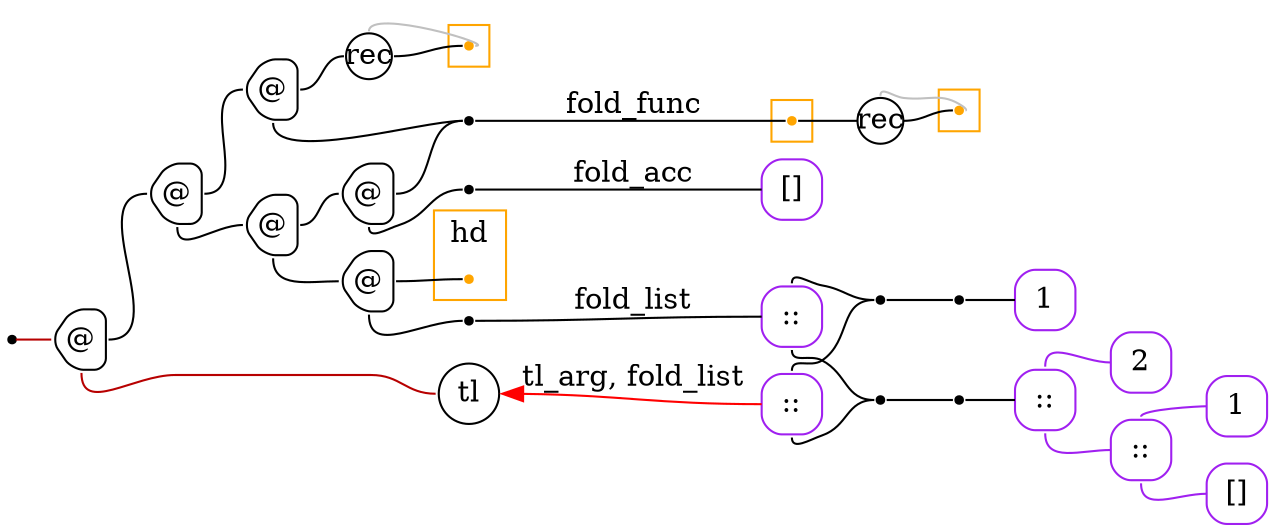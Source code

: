 digraph G {
  rankdir=LR;
  edge[arrowhead=none,arrowtail=none];
  node[fixedsize=true,shape=circle]
  size="9.201041666666667,5.219270833333334";
  labeldistance=0;
  nodesep=.175;
  ranksep=.175;

 nd1[shape=point];
   nd15[label="1",tooltip="nd15-ConstGraph",style=rounded,orientation=90,shape=square,width=.4,height=.4,color="purple"];
   nd21[label="2",tooltip="nd21-ConstGraph",style=rounded,orientation=90,shape=square,width=.4,height=.4,color="purple"];
   nd27[label="1",tooltip="nd27-ConstGraph",style=rounded,orientation=90,shape=square,width=.4,height=.4,color="purple"];
   nd32[label="[]",tooltip="nd32-ConstEmptyGraph",style=rounded,orientation=90,shape=square,width=.4,height=.4,color="purple"];
   nd363[label="::",tooltip="nd363-ConstListGraph",style=rounded,orientation=90,shape=square,width=.4,height=.4,color="purple"];
   nd369[label="::",tooltip="nd369-ConstListGraph",style=rounded,orientation=90,shape=square,width=.4,height=.4,color="purple"];
   nd375[label="::",tooltip="nd375-ConstListGraph",style=rounded,orientation=90,shape=square,width=.4,height=.4,color="purple"];
 subgraph cluster_nd174 {
   graph[style=fill,color="orange"];
   ndcluster_nd174[tooltip="nd174",orientation=90,shape=point,color="orange"];
 };
 nd379[label="rec",tooltip="nd379-RecurGraph",style=rounded,width=.3,height=.3,color="#000000"];
   subgraph cluster_nd383 {
     graph[style=fill,color="orange"];
     ndcluster_nd383[tooltip="nd383",orientation=90,shape=point,color="orange"];
   };
   nd159[label="[]",tooltip="nd159-ConstEmptyGraph",style=rounded,orientation=90,shape=square,width=.4,height=.4,color="purple"];
 nd484[label="rec",tooltip="nd484-RecurGraph",style=rounded,width=.3,height=.3,color="#000000"];
   subgraph cluster_nd488 {
     graph[style=fill,color="orange"];
     ndcluster_nd488[tooltip="nd488",orientation=90,shape=point,color="orange"];
   };
 nd85[label="@",tooltip="nd85-AppGraph",style=rounded,orientation=90,shape=house,width=.4,height=.4,color="#000000"];
 nd86[label="@",tooltip="nd86-AppGraph",style=rounded,orientation=90,shape=house,width=.4,height=.4,color="#000000"];
 nd87[label="@",tooltip="nd87-AppGraph",style=rounded,orientation=90,shape=house,width=.4,height=.4,color="#000000"];
 nd95[label="@",tooltip="nd95-AppGraph",style=rounded,orientation=90,shape=house,width=.4,height=.4,color="#000000"];
 nd96[label="@",tooltip="nd96-AppGraph",style=rounded,orientation=90,shape=house,width=.4,height=.4,color="#000000"];
 nd104[label="@",tooltip="nd104-AppGraph",style=rounded,orientation=90,shape=house,width=.4,height=.4,color="#000000"];
 subgraph cluster_nd106 {
   graph[style=fill,color="orange",label="hd"];
   ndcluster_nd106[tooltip="nd106",orientation=90,shape=point,color="orange"];
 };
 nd119[label=" ",tooltip="nd119-ContractGraph",style=rounded,orientation=90,shape=point];
 nd136[label=" ",tooltip="nd136-ContractGraph",style=rounded,orientation=90,shape=point];
 nd138[label=" ",tooltip="nd138-ContractGraph",style=rounded,orientation=90,shape=point];
 nd546[label=" ",tooltip="nd546-ContractGraph",style=rounded,orientation=90,shape=point];
 nd547[label=" ",tooltip="nd547-ContractGraph",style=rounded,orientation=90,shape=point];
   nd556[label="::",tooltip="nd556-ConstListGraph",style=rounded,orientation=90,shape=square,width=.4,height=.4,color="purple"];
 nd559[label=" ",tooltip="nd559-ContractGraph",style=rounded,orientation=90,shape=point];
 nd560[label=" ",tooltip="nd560-ContractGraph",style=rounded,orientation=90,shape=point];
 nd127[label="tl",tooltip="nd127-UnOpGraph",style=rounded,width=.4,height=.4,color="#000000"];

  nd363->nd27[tailport=n,headport=w,color=purple,arrowhead=none,arrowtail=none];
  nd363->nd32[tailport=s,headport=w,color=purple,arrowhead=none,arrowtail=none];
  nd369->nd21[tailport=n,headport=w,color=purple,arrowhead=none,arrowtail=none];
  nd369->nd363[tailport=s,headport=w,color=purple,arrowhead=none,arrowtail=none];
  nd375->nd559[tailport=n,headport=w];
  nd375->nd560[tailport=s,headport=w];
  nd87->nd484[tailport=e,headport=w,color=black,arrowhead=none,arrowtail=none];
  nd96->nd119[tailport=e,headport=w];
  nd104->ndcluster_nd106[tailport=e,headport=w];
  nd95->nd96[tailport=e,headport=w];
  nd95->nd104[tailport=s,headport=w];
  nd86->nd87[tailport=e,headport=w];
  nd86->nd95[tailport=s,headport=w];
  nd87->nd119[tailport=s,headport=w];
  nd85->nd127[tailport=s,headport=w,color="#b70000",arrowhead=none,arrowtail=none];
  nd127->nd556[dir=back,label="tl_arg, fold_list",headport=w,tailport=e,color=red,arrowtail=normal];
  nd85->nd86[tailport=e,headport=w];
  nd104->nd136[tailport=s,headport=w];
  nd1->nd85[label="",tailport=e,headport=w,color="#b70000",arrowhead=none,arrowtail=none];
  nd96->nd138[tailport=s,headport=w];
  nd136->nd375[label="fold_list",tailport=e,headport=w];
  nd138->nd159[label="fold_acc",tailport=e,headport=w];
  nd119->ndcluster_nd174[label="fold_func",tailport=e,headport=w];
  ndcluster_nd174->nd379[tailport=e,headport=w,color=black,arrowhead=none,arrowtail=none];
  nd546->nd15[tailport=e,headport=w];
  nd547->nd369[tailport=e,headport=w];
  nd379->ndcluster_nd383[dir=back,headport=e,tailport=n,color=grey,arrowhead=none,arrowtail=none];
  nd379->ndcluster_nd383[tailport=e,headport=w];
  nd484->ndcluster_nd488[dir=back,headport=e,tailport=n,color=grey,arrowhead=none,arrowtail=none];
  nd484->ndcluster_nd488[tailport=e,headport=w];
  nd559->nd546[tailport=e,headport=w];
  nd560->nd547[tailport=e,headport=w];
  nd556->nd559[tailport=n,headport=w];
  nd556->nd560[tailport=s,headport=w];
}